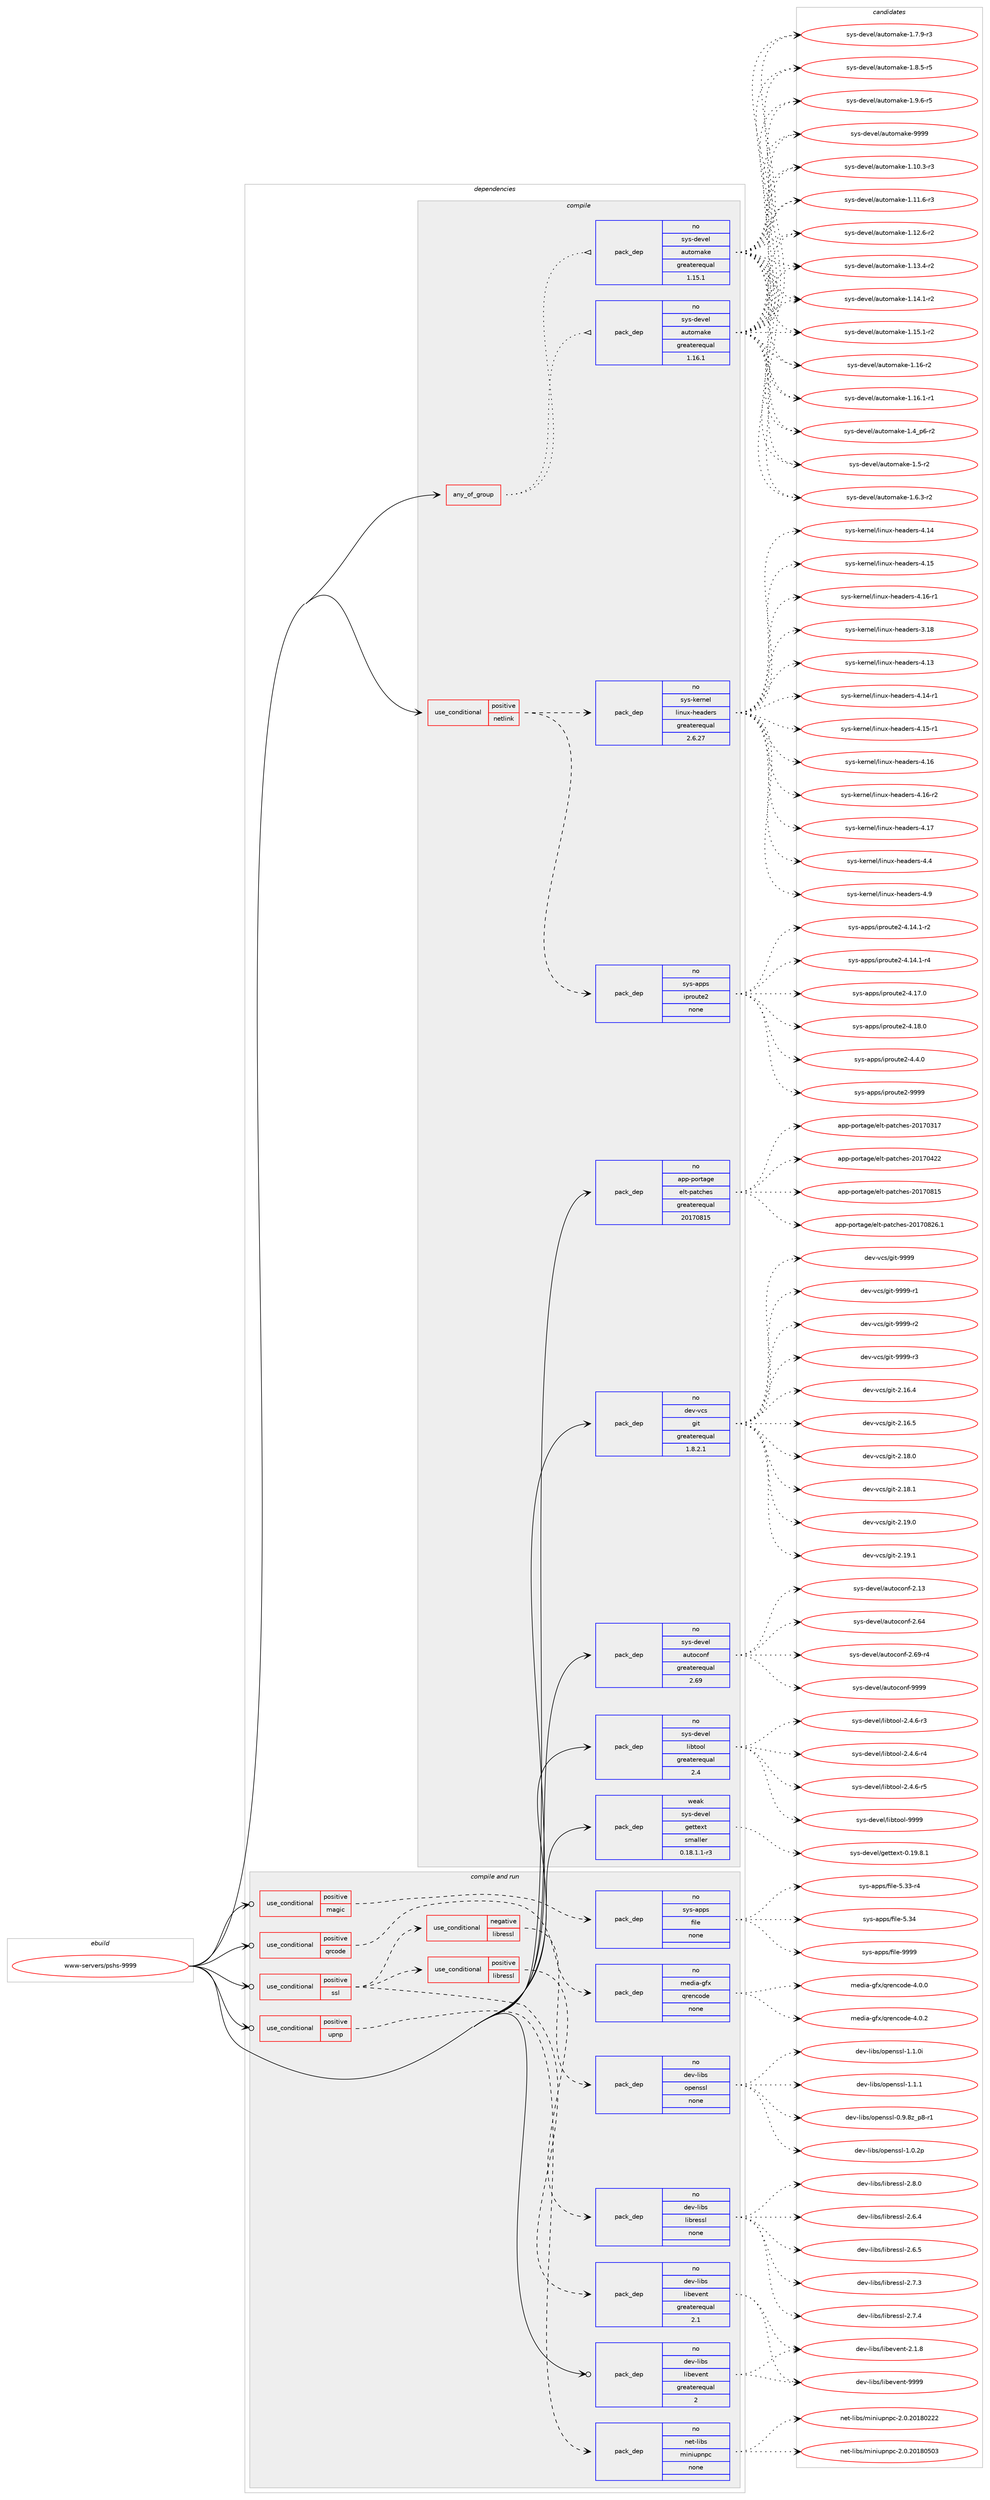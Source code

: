 digraph prolog {

# *************
# Graph options
# *************

newrank=true;
concentrate=true;
compound=true;
graph [rankdir=LR,fontname=Helvetica,fontsize=10,ranksep=1.5];#, ranksep=2.5, nodesep=0.2];
edge  [arrowhead=vee];
node  [fontname=Helvetica,fontsize=10];

# **********
# The ebuild
# **********

subgraph cluster_leftcol {
color=gray;
rank=same;
label=<<i>ebuild</i>>;
id [label="www-servers/pshs-9999", color=red, width=4, href="../www-servers/pshs-9999.svg"];
}

# ****************
# The dependencies
# ****************

subgraph cluster_midcol {
color=gray;
label=<<i>dependencies</i>>;
subgraph cluster_compile {
fillcolor="#eeeeee";
style=filled;
label=<<i>compile</i>>;
subgraph any252 {
dependency13086 [label=<<TABLE BORDER="0" CELLBORDER="1" CELLSPACING="0" CELLPADDING="4"><TR><TD CELLPADDING="10">any_of_group</TD></TR></TABLE>>, shape=none, color=red];subgraph pack9942 {
dependency13087 [label=<<TABLE BORDER="0" CELLBORDER="1" CELLSPACING="0" CELLPADDING="4" WIDTH="220"><TR><TD ROWSPAN="6" CELLPADDING="30">pack_dep</TD></TR><TR><TD WIDTH="110">no</TD></TR><TR><TD>sys-devel</TD></TR><TR><TD>automake</TD></TR><TR><TD>greaterequal</TD></TR><TR><TD>1.16.1</TD></TR></TABLE>>, shape=none, color=blue];
}
dependency13086:e -> dependency13087:w [weight=20,style="dotted",arrowhead="oinv"];
subgraph pack9943 {
dependency13088 [label=<<TABLE BORDER="0" CELLBORDER="1" CELLSPACING="0" CELLPADDING="4" WIDTH="220"><TR><TD ROWSPAN="6" CELLPADDING="30">pack_dep</TD></TR><TR><TD WIDTH="110">no</TD></TR><TR><TD>sys-devel</TD></TR><TR><TD>automake</TD></TR><TR><TD>greaterequal</TD></TR><TR><TD>1.15.1</TD></TR></TABLE>>, shape=none, color=blue];
}
dependency13086:e -> dependency13088:w [weight=20,style="dotted",arrowhead="oinv"];
}
id:e -> dependency13086:w [weight=20,style="solid",arrowhead="vee"];
subgraph cond2883 {
dependency13089 [label=<<TABLE BORDER="0" CELLBORDER="1" CELLSPACING="0" CELLPADDING="4"><TR><TD ROWSPAN="3" CELLPADDING="10">use_conditional</TD></TR><TR><TD>positive</TD></TR><TR><TD>netlink</TD></TR></TABLE>>, shape=none, color=red];
subgraph pack9944 {
dependency13090 [label=<<TABLE BORDER="0" CELLBORDER="1" CELLSPACING="0" CELLPADDING="4" WIDTH="220"><TR><TD ROWSPAN="6" CELLPADDING="30">pack_dep</TD></TR><TR><TD WIDTH="110">no</TD></TR><TR><TD>sys-apps</TD></TR><TR><TD>iproute2</TD></TR><TR><TD>none</TD></TR><TR><TD></TD></TR></TABLE>>, shape=none, color=blue];
}
dependency13089:e -> dependency13090:w [weight=20,style="dashed",arrowhead="vee"];
subgraph pack9945 {
dependency13091 [label=<<TABLE BORDER="0" CELLBORDER="1" CELLSPACING="0" CELLPADDING="4" WIDTH="220"><TR><TD ROWSPAN="6" CELLPADDING="30">pack_dep</TD></TR><TR><TD WIDTH="110">no</TD></TR><TR><TD>sys-kernel</TD></TR><TR><TD>linux-headers</TD></TR><TR><TD>greaterequal</TD></TR><TR><TD>2.6.27</TD></TR></TABLE>>, shape=none, color=blue];
}
dependency13089:e -> dependency13091:w [weight=20,style="dashed",arrowhead="vee"];
}
id:e -> dependency13089:w [weight=20,style="solid",arrowhead="vee"];
subgraph pack9946 {
dependency13092 [label=<<TABLE BORDER="0" CELLBORDER="1" CELLSPACING="0" CELLPADDING="4" WIDTH="220"><TR><TD ROWSPAN="6" CELLPADDING="30">pack_dep</TD></TR><TR><TD WIDTH="110">no</TD></TR><TR><TD>app-portage</TD></TR><TR><TD>elt-patches</TD></TR><TR><TD>greaterequal</TD></TR><TR><TD>20170815</TD></TR></TABLE>>, shape=none, color=blue];
}
id:e -> dependency13092:w [weight=20,style="solid",arrowhead="vee"];
subgraph pack9947 {
dependency13093 [label=<<TABLE BORDER="0" CELLBORDER="1" CELLSPACING="0" CELLPADDING="4" WIDTH="220"><TR><TD ROWSPAN="6" CELLPADDING="30">pack_dep</TD></TR><TR><TD WIDTH="110">no</TD></TR><TR><TD>dev-vcs</TD></TR><TR><TD>git</TD></TR><TR><TD>greaterequal</TD></TR><TR><TD>1.8.2.1</TD></TR></TABLE>>, shape=none, color=blue];
}
id:e -> dependency13093:w [weight=20,style="solid",arrowhead="vee"];
subgraph pack9948 {
dependency13094 [label=<<TABLE BORDER="0" CELLBORDER="1" CELLSPACING="0" CELLPADDING="4" WIDTH="220"><TR><TD ROWSPAN="6" CELLPADDING="30">pack_dep</TD></TR><TR><TD WIDTH="110">no</TD></TR><TR><TD>sys-devel</TD></TR><TR><TD>autoconf</TD></TR><TR><TD>greaterequal</TD></TR><TR><TD>2.69</TD></TR></TABLE>>, shape=none, color=blue];
}
id:e -> dependency13094:w [weight=20,style="solid",arrowhead="vee"];
subgraph pack9949 {
dependency13095 [label=<<TABLE BORDER="0" CELLBORDER="1" CELLSPACING="0" CELLPADDING="4" WIDTH="220"><TR><TD ROWSPAN="6" CELLPADDING="30">pack_dep</TD></TR><TR><TD WIDTH="110">no</TD></TR><TR><TD>sys-devel</TD></TR><TR><TD>libtool</TD></TR><TR><TD>greaterequal</TD></TR><TR><TD>2.4</TD></TR></TABLE>>, shape=none, color=blue];
}
id:e -> dependency13095:w [weight=20,style="solid",arrowhead="vee"];
subgraph pack9950 {
dependency13096 [label=<<TABLE BORDER="0" CELLBORDER="1" CELLSPACING="0" CELLPADDING="4" WIDTH="220"><TR><TD ROWSPAN="6" CELLPADDING="30">pack_dep</TD></TR><TR><TD WIDTH="110">weak</TD></TR><TR><TD>sys-devel</TD></TR><TR><TD>gettext</TD></TR><TR><TD>smaller</TD></TR><TR><TD>0.18.1.1-r3</TD></TR></TABLE>>, shape=none, color=blue];
}
id:e -> dependency13096:w [weight=20,style="solid",arrowhead="vee"];
}
subgraph cluster_compileandrun {
fillcolor="#eeeeee";
style=filled;
label=<<i>compile and run</i>>;
subgraph cond2884 {
dependency13097 [label=<<TABLE BORDER="0" CELLBORDER="1" CELLSPACING="0" CELLPADDING="4"><TR><TD ROWSPAN="3" CELLPADDING="10">use_conditional</TD></TR><TR><TD>positive</TD></TR><TR><TD>magic</TD></TR></TABLE>>, shape=none, color=red];
subgraph pack9951 {
dependency13098 [label=<<TABLE BORDER="0" CELLBORDER="1" CELLSPACING="0" CELLPADDING="4" WIDTH="220"><TR><TD ROWSPAN="6" CELLPADDING="30">pack_dep</TD></TR><TR><TD WIDTH="110">no</TD></TR><TR><TD>sys-apps</TD></TR><TR><TD>file</TD></TR><TR><TD>none</TD></TR><TR><TD></TD></TR></TABLE>>, shape=none, color=blue];
}
dependency13097:e -> dependency13098:w [weight=20,style="dashed",arrowhead="vee"];
}
id:e -> dependency13097:w [weight=20,style="solid",arrowhead="odotvee"];
subgraph cond2885 {
dependency13099 [label=<<TABLE BORDER="0" CELLBORDER="1" CELLSPACING="0" CELLPADDING="4"><TR><TD ROWSPAN="3" CELLPADDING="10">use_conditional</TD></TR><TR><TD>positive</TD></TR><TR><TD>qrcode</TD></TR></TABLE>>, shape=none, color=red];
subgraph pack9952 {
dependency13100 [label=<<TABLE BORDER="0" CELLBORDER="1" CELLSPACING="0" CELLPADDING="4" WIDTH="220"><TR><TD ROWSPAN="6" CELLPADDING="30">pack_dep</TD></TR><TR><TD WIDTH="110">no</TD></TR><TR><TD>media-gfx</TD></TR><TR><TD>qrencode</TD></TR><TR><TD>none</TD></TR><TR><TD></TD></TR></TABLE>>, shape=none, color=blue];
}
dependency13099:e -> dependency13100:w [weight=20,style="dashed",arrowhead="vee"];
}
id:e -> dependency13099:w [weight=20,style="solid",arrowhead="odotvee"];
subgraph cond2886 {
dependency13101 [label=<<TABLE BORDER="0" CELLBORDER="1" CELLSPACING="0" CELLPADDING="4"><TR><TD ROWSPAN="3" CELLPADDING="10">use_conditional</TD></TR><TR><TD>positive</TD></TR><TR><TD>ssl</TD></TR></TABLE>>, shape=none, color=red];
subgraph pack9953 {
dependency13102 [label=<<TABLE BORDER="0" CELLBORDER="1" CELLSPACING="0" CELLPADDING="4" WIDTH="220"><TR><TD ROWSPAN="6" CELLPADDING="30">pack_dep</TD></TR><TR><TD WIDTH="110">no</TD></TR><TR><TD>dev-libs</TD></TR><TR><TD>libevent</TD></TR><TR><TD>greaterequal</TD></TR><TR><TD>2.1</TD></TR></TABLE>>, shape=none, color=blue];
}
dependency13101:e -> dependency13102:w [weight=20,style="dashed",arrowhead="vee"];
subgraph cond2887 {
dependency13103 [label=<<TABLE BORDER="0" CELLBORDER="1" CELLSPACING="0" CELLPADDING="4"><TR><TD ROWSPAN="3" CELLPADDING="10">use_conditional</TD></TR><TR><TD>negative</TD></TR><TR><TD>libressl</TD></TR></TABLE>>, shape=none, color=red];
subgraph pack9954 {
dependency13104 [label=<<TABLE BORDER="0" CELLBORDER="1" CELLSPACING="0" CELLPADDING="4" WIDTH="220"><TR><TD ROWSPAN="6" CELLPADDING="30">pack_dep</TD></TR><TR><TD WIDTH="110">no</TD></TR><TR><TD>dev-libs</TD></TR><TR><TD>openssl</TD></TR><TR><TD>none</TD></TR><TR><TD></TD></TR></TABLE>>, shape=none, color=blue];
}
dependency13103:e -> dependency13104:w [weight=20,style="dashed",arrowhead="vee"];
}
dependency13101:e -> dependency13103:w [weight=20,style="dashed",arrowhead="vee"];
subgraph cond2888 {
dependency13105 [label=<<TABLE BORDER="0" CELLBORDER="1" CELLSPACING="0" CELLPADDING="4"><TR><TD ROWSPAN="3" CELLPADDING="10">use_conditional</TD></TR><TR><TD>positive</TD></TR><TR><TD>libressl</TD></TR></TABLE>>, shape=none, color=red];
subgraph pack9955 {
dependency13106 [label=<<TABLE BORDER="0" CELLBORDER="1" CELLSPACING="0" CELLPADDING="4" WIDTH="220"><TR><TD ROWSPAN="6" CELLPADDING="30">pack_dep</TD></TR><TR><TD WIDTH="110">no</TD></TR><TR><TD>dev-libs</TD></TR><TR><TD>libressl</TD></TR><TR><TD>none</TD></TR><TR><TD></TD></TR></TABLE>>, shape=none, color=blue];
}
dependency13105:e -> dependency13106:w [weight=20,style="dashed",arrowhead="vee"];
}
dependency13101:e -> dependency13105:w [weight=20,style="dashed",arrowhead="vee"];
}
id:e -> dependency13101:w [weight=20,style="solid",arrowhead="odotvee"];
subgraph cond2889 {
dependency13107 [label=<<TABLE BORDER="0" CELLBORDER="1" CELLSPACING="0" CELLPADDING="4"><TR><TD ROWSPAN="3" CELLPADDING="10">use_conditional</TD></TR><TR><TD>positive</TD></TR><TR><TD>upnp</TD></TR></TABLE>>, shape=none, color=red];
subgraph pack9956 {
dependency13108 [label=<<TABLE BORDER="0" CELLBORDER="1" CELLSPACING="0" CELLPADDING="4" WIDTH="220"><TR><TD ROWSPAN="6" CELLPADDING="30">pack_dep</TD></TR><TR><TD WIDTH="110">no</TD></TR><TR><TD>net-libs</TD></TR><TR><TD>miniupnpc</TD></TR><TR><TD>none</TD></TR><TR><TD></TD></TR></TABLE>>, shape=none, color=blue];
}
dependency13107:e -> dependency13108:w [weight=20,style="dashed",arrowhead="vee"];
}
id:e -> dependency13107:w [weight=20,style="solid",arrowhead="odotvee"];
subgraph pack9957 {
dependency13109 [label=<<TABLE BORDER="0" CELLBORDER="1" CELLSPACING="0" CELLPADDING="4" WIDTH="220"><TR><TD ROWSPAN="6" CELLPADDING="30">pack_dep</TD></TR><TR><TD WIDTH="110">no</TD></TR><TR><TD>dev-libs</TD></TR><TR><TD>libevent</TD></TR><TR><TD>greaterequal</TD></TR><TR><TD>2</TD></TR></TABLE>>, shape=none, color=blue];
}
id:e -> dependency13109:w [weight=20,style="solid",arrowhead="odotvee"];
}
subgraph cluster_run {
fillcolor="#eeeeee";
style=filled;
label=<<i>run</i>>;
}
}

# **************
# The candidates
# **************

subgraph cluster_choices {
rank=same;
color=gray;
label=<<i>candidates</i>>;

subgraph choice9942 {
color=black;
nodesep=1;
choice11512111545100101118101108479711711611110997107101454946494846514511451 [label="sys-devel/automake-1.10.3-r3", color=red, width=4,href="../sys-devel/automake-1.10.3-r3.svg"];
choice11512111545100101118101108479711711611110997107101454946494946544511451 [label="sys-devel/automake-1.11.6-r3", color=red, width=4,href="../sys-devel/automake-1.11.6-r3.svg"];
choice11512111545100101118101108479711711611110997107101454946495046544511450 [label="sys-devel/automake-1.12.6-r2", color=red, width=4,href="../sys-devel/automake-1.12.6-r2.svg"];
choice11512111545100101118101108479711711611110997107101454946495146524511450 [label="sys-devel/automake-1.13.4-r2", color=red, width=4,href="../sys-devel/automake-1.13.4-r2.svg"];
choice11512111545100101118101108479711711611110997107101454946495246494511450 [label="sys-devel/automake-1.14.1-r2", color=red, width=4,href="../sys-devel/automake-1.14.1-r2.svg"];
choice11512111545100101118101108479711711611110997107101454946495346494511450 [label="sys-devel/automake-1.15.1-r2", color=red, width=4,href="../sys-devel/automake-1.15.1-r2.svg"];
choice1151211154510010111810110847971171161111099710710145494649544511450 [label="sys-devel/automake-1.16-r2", color=red, width=4,href="../sys-devel/automake-1.16-r2.svg"];
choice11512111545100101118101108479711711611110997107101454946495446494511449 [label="sys-devel/automake-1.16.1-r1", color=red, width=4,href="../sys-devel/automake-1.16.1-r1.svg"];
choice115121115451001011181011084797117116111109971071014549465295112544511450 [label="sys-devel/automake-1.4_p6-r2", color=red, width=4,href="../sys-devel/automake-1.4_p6-r2.svg"];
choice11512111545100101118101108479711711611110997107101454946534511450 [label="sys-devel/automake-1.5-r2", color=red, width=4,href="../sys-devel/automake-1.5-r2.svg"];
choice115121115451001011181011084797117116111109971071014549465446514511450 [label="sys-devel/automake-1.6.3-r2", color=red, width=4,href="../sys-devel/automake-1.6.3-r2.svg"];
choice115121115451001011181011084797117116111109971071014549465546574511451 [label="sys-devel/automake-1.7.9-r3", color=red, width=4,href="../sys-devel/automake-1.7.9-r3.svg"];
choice115121115451001011181011084797117116111109971071014549465646534511453 [label="sys-devel/automake-1.8.5-r5", color=red, width=4,href="../sys-devel/automake-1.8.5-r5.svg"];
choice115121115451001011181011084797117116111109971071014549465746544511453 [label="sys-devel/automake-1.9.6-r5", color=red, width=4,href="../sys-devel/automake-1.9.6-r5.svg"];
choice115121115451001011181011084797117116111109971071014557575757 [label="sys-devel/automake-9999", color=red, width=4,href="../sys-devel/automake-9999.svg"];
dependency13087:e -> choice11512111545100101118101108479711711611110997107101454946494846514511451:w [style=dotted,weight="100"];
dependency13087:e -> choice11512111545100101118101108479711711611110997107101454946494946544511451:w [style=dotted,weight="100"];
dependency13087:e -> choice11512111545100101118101108479711711611110997107101454946495046544511450:w [style=dotted,weight="100"];
dependency13087:e -> choice11512111545100101118101108479711711611110997107101454946495146524511450:w [style=dotted,weight="100"];
dependency13087:e -> choice11512111545100101118101108479711711611110997107101454946495246494511450:w [style=dotted,weight="100"];
dependency13087:e -> choice11512111545100101118101108479711711611110997107101454946495346494511450:w [style=dotted,weight="100"];
dependency13087:e -> choice1151211154510010111810110847971171161111099710710145494649544511450:w [style=dotted,weight="100"];
dependency13087:e -> choice11512111545100101118101108479711711611110997107101454946495446494511449:w [style=dotted,weight="100"];
dependency13087:e -> choice115121115451001011181011084797117116111109971071014549465295112544511450:w [style=dotted,weight="100"];
dependency13087:e -> choice11512111545100101118101108479711711611110997107101454946534511450:w [style=dotted,weight="100"];
dependency13087:e -> choice115121115451001011181011084797117116111109971071014549465446514511450:w [style=dotted,weight="100"];
dependency13087:e -> choice115121115451001011181011084797117116111109971071014549465546574511451:w [style=dotted,weight="100"];
dependency13087:e -> choice115121115451001011181011084797117116111109971071014549465646534511453:w [style=dotted,weight="100"];
dependency13087:e -> choice115121115451001011181011084797117116111109971071014549465746544511453:w [style=dotted,weight="100"];
dependency13087:e -> choice115121115451001011181011084797117116111109971071014557575757:w [style=dotted,weight="100"];
}
subgraph choice9943 {
color=black;
nodesep=1;
choice11512111545100101118101108479711711611110997107101454946494846514511451 [label="sys-devel/automake-1.10.3-r3", color=red, width=4,href="../sys-devel/automake-1.10.3-r3.svg"];
choice11512111545100101118101108479711711611110997107101454946494946544511451 [label="sys-devel/automake-1.11.6-r3", color=red, width=4,href="../sys-devel/automake-1.11.6-r3.svg"];
choice11512111545100101118101108479711711611110997107101454946495046544511450 [label="sys-devel/automake-1.12.6-r2", color=red, width=4,href="../sys-devel/automake-1.12.6-r2.svg"];
choice11512111545100101118101108479711711611110997107101454946495146524511450 [label="sys-devel/automake-1.13.4-r2", color=red, width=4,href="../sys-devel/automake-1.13.4-r2.svg"];
choice11512111545100101118101108479711711611110997107101454946495246494511450 [label="sys-devel/automake-1.14.1-r2", color=red, width=4,href="../sys-devel/automake-1.14.1-r2.svg"];
choice11512111545100101118101108479711711611110997107101454946495346494511450 [label="sys-devel/automake-1.15.1-r2", color=red, width=4,href="../sys-devel/automake-1.15.1-r2.svg"];
choice1151211154510010111810110847971171161111099710710145494649544511450 [label="sys-devel/automake-1.16-r2", color=red, width=4,href="../sys-devel/automake-1.16-r2.svg"];
choice11512111545100101118101108479711711611110997107101454946495446494511449 [label="sys-devel/automake-1.16.1-r1", color=red, width=4,href="../sys-devel/automake-1.16.1-r1.svg"];
choice115121115451001011181011084797117116111109971071014549465295112544511450 [label="sys-devel/automake-1.4_p6-r2", color=red, width=4,href="../sys-devel/automake-1.4_p6-r2.svg"];
choice11512111545100101118101108479711711611110997107101454946534511450 [label="sys-devel/automake-1.5-r2", color=red, width=4,href="../sys-devel/automake-1.5-r2.svg"];
choice115121115451001011181011084797117116111109971071014549465446514511450 [label="sys-devel/automake-1.6.3-r2", color=red, width=4,href="../sys-devel/automake-1.6.3-r2.svg"];
choice115121115451001011181011084797117116111109971071014549465546574511451 [label="sys-devel/automake-1.7.9-r3", color=red, width=4,href="../sys-devel/automake-1.7.9-r3.svg"];
choice115121115451001011181011084797117116111109971071014549465646534511453 [label="sys-devel/automake-1.8.5-r5", color=red, width=4,href="../sys-devel/automake-1.8.5-r5.svg"];
choice115121115451001011181011084797117116111109971071014549465746544511453 [label="sys-devel/automake-1.9.6-r5", color=red, width=4,href="../sys-devel/automake-1.9.6-r5.svg"];
choice115121115451001011181011084797117116111109971071014557575757 [label="sys-devel/automake-9999", color=red, width=4,href="../sys-devel/automake-9999.svg"];
dependency13088:e -> choice11512111545100101118101108479711711611110997107101454946494846514511451:w [style=dotted,weight="100"];
dependency13088:e -> choice11512111545100101118101108479711711611110997107101454946494946544511451:w [style=dotted,weight="100"];
dependency13088:e -> choice11512111545100101118101108479711711611110997107101454946495046544511450:w [style=dotted,weight="100"];
dependency13088:e -> choice11512111545100101118101108479711711611110997107101454946495146524511450:w [style=dotted,weight="100"];
dependency13088:e -> choice11512111545100101118101108479711711611110997107101454946495246494511450:w [style=dotted,weight="100"];
dependency13088:e -> choice11512111545100101118101108479711711611110997107101454946495346494511450:w [style=dotted,weight="100"];
dependency13088:e -> choice1151211154510010111810110847971171161111099710710145494649544511450:w [style=dotted,weight="100"];
dependency13088:e -> choice11512111545100101118101108479711711611110997107101454946495446494511449:w [style=dotted,weight="100"];
dependency13088:e -> choice115121115451001011181011084797117116111109971071014549465295112544511450:w [style=dotted,weight="100"];
dependency13088:e -> choice11512111545100101118101108479711711611110997107101454946534511450:w [style=dotted,weight="100"];
dependency13088:e -> choice115121115451001011181011084797117116111109971071014549465446514511450:w [style=dotted,weight="100"];
dependency13088:e -> choice115121115451001011181011084797117116111109971071014549465546574511451:w [style=dotted,weight="100"];
dependency13088:e -> choice115121115451001011181011084797117116111109971071014549465646534511453:w [style=dotted,weight="100"];
dependency13088:e -> choice115121115451001011181011084797117116111109971071014549465746544511453:w [style=dotted,weight="100"];
dependency13088:e -> choice115121115451001011181011084797117116111109971071014557575757:w [style=dotted,weight="100"];
}
subgraph choice9944 {
color=black;
nodesep=1;
choice11512111545971121121154710511211411111711610150455246495246494511450 [label="sys-apps/iproute2-4.14.1-r2", color=red, width=4,href="../sys-apps/iproute2-4.14.1-r2.svg"];
choice11512111545971121121154710511211411111711610150455246495246494511452 [label="sys-apps/iproute2-4.14.1-r4", color=red, width=4,href="../sys-apps/iproute2-4.14.1-r4.svg"];
choice1151211154597112112115471051121141111171161015045524649554648 [label="sys-apps/iproute2-4.17.0", color=red, width=4,href="../sys-apps/iproute2-4.17.0.svg"];
choice1151211154597112112115471051121141111171161015045524649564648 [label="sys-apps/iproute2-4.18.0", color=red, width=4,href="../sys-apps/iproute2-4.18.0.svg"];
choice11512111545971121121154710511211411111711610150455246524648 [label="sys-apps/iproute2-4.4.0", color=red, width=4,href="../sys-apps/iproute2-4.4.0.svg"];
choice115121115459711211211547105112114111117116101504557575757 [label="sys-apps/iproute2-9999", color=red, width=4,href="../sys-apps/iproute2-9999.svg"];
dependency13090:e -> choice11512111545971121121154710511211411111711610150455246495246494511450:w [style=dotted,weight="100"];
dependency13090:e -> choice11512111545971121121154710511211411111711610150455246495246494511452:w [style=dotted,weight="100"];
dependency13090:e -> choice1151211154597112112115471051121141111171161015045524649554648:w [style=dotted,weight="100"];
dependency13090:e -> choice1151211154597112112115471051121141111171161015045524649564648:w [style=dotted,weight="100"];
dependency13090:e -> choice11512111545971121121154710511211411111711610150455246524648:w [style=dotted,weight="100"];
dependency13090:e -> choice115121115459711211211547105112114111117116101504557575757:w [style=dotted,weight="100"];
}
subgraph choice9945 {
color=black;
nodesep=1;
choice115121115451071011141101011084710810511011712045104101971001011141154552464952 [label="sys-kernel/linux-headers-4.14", color=red, width=4,href="../sys-kernel/linux-headers-4.14.svg"];
choice115121115451071011141101011084710810511011712045104101971001011141154552464953 [label="sys-kernel/linux-headers-4.15", color=red, width=4,href="../sys-kernel/linux-headers-4.15.svg"];
choice1151211154510710111411010110847108105110117120451041019710010111411545524649544511449 [label="sys-kernel/linux-headers-4.16-r1", color=red, width=4,href="../sys-kernel/linux-headers-4.16-r1.svg"];
choice115121115451071011141101011084710810511011712045104101971001011141154551464956 [label="sys-kernel/linux-headers-3.18", color=red, width=4,href="../sys-kernel/linux-headers-3.18.svg"];
choice115121115451071011141101011084710810511011712045104101971001011141154552464951 [label="sys-kernel/linux-headers-4.13", color=red, width=4,href="../sys-kernel/linux-headers-4.13.svg"];
choice1151211154510710111411010110847108105110117120451041019710010111411545524649524511449 [label="sys-kernel/linux-headers-4.14-r1", color=red, width=4,href="../sys-kernel/linux-headers-4.14-r1.svg"];
choice1151211154510710111411010110847108105110117120451041019710010111411545524649534511449 [label="sys-kernel/linux-headers-4.15-r1", color=red, width=4,href="../sys-kernel/linux-headers-4.15-r1.svg"];
choice115121115451071011141101011084710810511011712045104101971001011141154552464954 [label="sys-kernel/linux-headers-4.16", color=red, width=4,href="../sys-kernel/linux-headers-4.16.svg"];
choice1151211154510710111411010110847108105110117120451041019710010111411545524649544511450 [label="sys-kernel/linux-headers-4.16-r2", color=red, width=4,href="../sys-kernel/linux-headers-4.16-r2.svg"];
choice115121115451071011141101011084710810511011712045104101971001011141154552464955 [label="sys-kernel/linux-headers-4.17", color=red, width=4,href="../sys-kernel/linux-headers-4.17.svg"];
choice1151211154510710111411010110847108105110117120451041019710010111411545524652 [label="sys-kernel/linux-headers-4.4", color=red, width=4,href="../sys-kernel/linux-headers-4.4.svg"];
choice1151211154510710111411010110847108105110117120451041019710010111411545524657 [label="sys-kernel/linux-headers-4.9", color=red, width=4,href="../sys-kernel/linux-headers-4.9.svg"];
dependency13091:e -> choice115121115451071011141101011084710810511011712045104101971001011141154552464952:w [style=dotted,weight="100"];
dependency13091:e -> choice115121115451071011141101011084710810511011712045104101971001011141154552464953:w [style=dotted,weight="100"];
dependency13091:e -> choice1151211154510710111411010110847108105110117120451041019710010111411545524649544511449:w [style=dotted,weight="100"];
dependency13091:e -> choice115121115451071011141101011084710810511011712045104101971001011141154551464956:w [style=dotted,weight="100"];
dependency13091:e -> choice115121115451071011141101011084710810511011712045104101971001011141154552464951:w [style=dotted,weight="100"];
dependency13091:e -> choice1151211154510710111411010110847108105110117120451041019710010111411545524649524511449:w [style=dotted,weight="100"];
dependency13091:e -> choice1151211154510710111411010110847108105110117120451041019710010111411545524649534511449:w [style=dotted,weight="100"];
dependency13091:e -> choice115121115451071011141101011084710810511011712045104101971001011141154552464954:w [style=dotted,weight="100"];
dependency13091:e -> choice1151211154510710111411010110847108105110117120451041019710010111411545524649544511450:w [style=dotted,weight="100"];
dependency13091:e -> choice115121115451071011141101011084710810511011712045104101971001011141154552464955:w [style=dotted,weight="100"];
dependency13091:e -> choice1151211154510710111411010110847108105110117120451041019710010111411545524652:w [style=dotted,weight="100"];
dependency13091:e -> choice1151211154510710111411010110847108105110117120451041019710010111411545524657:w [style=dotted,weight="100"];
}
subgraph choice9946 {
color=black;
nodesep=1;
choice97112112451121111141169710310147101108116451129711699104101115455048495548514955 [label="app-portage/elt-patches-20170317", color=red, width=4,href="../app-portage/elt-patches-20170317.svg"];
choice97112112451121111141169710310147101108116451129711699104101115455048495548525050 [label="app-portage/elt-patches-20170422", color=red, width=4,href="../app-portage/elt-patches-20170422.svg"];
choice97112112451121111141169710310147101108116451129711699104101115455048495548564953 [label="app-portage/elt-patches-20170815", color=red, width=4,href="../app-portage/elt-patches-20170815.svg"];
choice971121124511211111411697103101471011081164511297116991041011154550484955485650544649 [label="app-portage/elt-patches-20170826.1", color=red, width=4,href="../app-portage/elt-patches-20170826.1.svg"];
dependency13092:e -> choice97112112451121111141169710310147101108116451129711699104101115455048495548514955:w [style=dotted,weight="100"];
dependency13092:e -> choice97112112451121111141169710310147101108116451129711699104101115455048495548525050:w [style=dotted,weight="100"];
dependency13092:e -> choice97112112451121111141169710310147101108116451129711699104101115455048495548564953:w [style=dotted,weight="100"];
dependency13092:e -> choice971121124511211111411697103101471011081164511297116991041011154550484955485650544649:w [style=dotted,weight="100"];
}
subgraph choice9947 {
color=black;
nodesep=1;
choice10010111845118991154710310511645504649544652 [label="dev-vcs/git-2.16.4", color=red, width=4,href="../dev-vcs/git-2.16.4.svg"];
choice10010111845118991154710310511645504649544653 [label="dev-vcs/git-2.16.5", color=red, width=4,href="../dev-vcs/git-2.16.5.svg"];
choice10010111845118991154710310511645504649564648 [label="dev-vcs/git-2.18.0", color=red, width=4,href="../dev-vcs/git-2.18.0.svg"];
choice10010111845118991154710310511645504649564649 [label="dev-vcs/git-2.18.1", color=red, width=4,href="../dev-vcs/git-2.18.1.svg"];
choice10010111845118991154710310511645504649574648 [label="dev-vcs/git-2.19.0", color=red, width=4,href="../dev-vcs/git-2.19.0.svg"];
choice10010111845118991154710310511645504649574649 [label="dev-vcs/git-2.19.1", color=red, width=4,href="../dev-vcs/git-2.19.1.svg"];
choice1001011184511899115471031051164557575757 [label="dev-vcs/git-9999", color=red, width=4,href="../dev-vcs/git-9999.svg"];
choice10010111845118991154710310511645575757574511449 [label="dev-vcs/git-9999-r1", color=red, width=4,href="../dev-vcs/git-9999-r1.svg"];
choice10010111845118991154710310511645575757574511450 [label="dev-vcs/git-9999-r2", color=red, width=4,href="../dev-vcs/git-9999-r2.svg"];
choice10010111845118991154710310511645575757574511451 [label="dev-vcs/git-9999-r3", color=red, width=4,href="../dev-vcs/git-9999-r3.svg"];
dependency13093:e -> choice10010111845118991154710310511645504649544652:w [style=dotted,weight="100"];
dependency13093:e -> choice10010111845118991154710310511645504649544653:w [style=dotted,weight="100"];
dependency13093:e -> choice10010111845118991154710310511645504649564648:w [style=dotted,weight="100"];
dependency13093:e -> choice10010111845118991154710310511645504649564649:w [style=dotted,weight="100"];
dependency13093:e -> choice10010111845118991154710310511645504649574648:w [style=dotted,weight="100"];
dependency13093:e -> choice10010111845118991154710310511645504649574649:w [style=dotted,weight="100"];
dependency13093:e -> choice1001011184511899115471031051164557575757:w [style=dotted,weight="100"];
dependency13093:e -> choice10010111845118991154710310511645575757574511449:w [style=dotted,weight="100"];
dependency13093:e -> choice10010111845118991154710310511645575757574511450:w [style=dotted,weight="100"];
dependency13093:e -> choice10010111845118991154710310511645575757574511451:w [style=dotted,weight="100"];
}
subgraph choice9948 {
color=black;
nodesep=1;
choice115121115451001011181011084797117116111991111101024550464951 [label="sys-devel/autoconf-2.13", color=red, width=4,href="../sys-devel/autoconf-2.13.svg"];
choice115121115451001011181011084797117116111991111101024550465452 [label="sys-devel/autoconf-2.64", color=red, width=4,href="../sys-devel/autoconf-2.64.svg"];
choice1151211154510010111810110847971171161119911111010245504654574511452 [label="sys-devel/autoconf-2.69-r4", color=red, width=4,href="../sys-devel/autoconf-2.69-r4.svg"];
choice115121115451001011181011084797117116111991111101024557575757 [label="sys-devel/autoconf-9999", color=red, width=4,href="../sys-devel/autoconf-9999.svg"];
dependency13094:e -> choice115121115451001011181011084797117116111991111101024550464951:w [style=dotted,weight="100"];
dependency13094:e -> choice115121115451001011181011084797117116111991111101024550465452:w [style=dotted,weight="100"];
dependency13094:e -> choice1151211154510010111810110847971171161119911111010245504654574511452:w [style=dotted,weight="100"];
dependency13094:e -> choice115121115451001011181011084797117116111991111101024557575757:w [style=dotted,weight="100"];
}
subgraph choice9949 {
color=black;
nodesep=1;
choice1151211154510010111810110847108105981161111111084550465246544511451 [label="sys-devel/libtool-2.4.6-r3", color=red, width=4,href="../sys-devel/libtool-2.4.6-r3.svg"];
choice1151211154510010111810110847108105981161111111084550465246544511452 [label="sys-devel/libtool-2.4.6-r4", color=red, width=4,href="../sys-devel/libtool-2.4.6-r4.svg"];
choice1151211154510010111810110847108105981161111111084550465246544511453 [label="sys-devel/libtool-2.4.6-r5", color=red, width=4,href="../sys-devel/libtool-2.4.6-r5.svg"];
choice1151211154510010111810110847108105981161111111084557575757 [label="sys-devel/libtool-9999", color=red, width=4,href="../sys-devel/libtool-9999.svg"];
dependency13095:e -> choice1151211154510010111810110847108105981161111111084550465246544511451:w [style=dotted,weight="100"];
dependency13095:e -> choice1151211154510010111810110847108105981161111111084550465246544511452:w [style=dotted,weight="100"];
dependency13095:e -> choice1151211154510010111810110847108105981161111111084550465246544511453:w [style=dotted,weight="100"];
dependency13095:e -> choice1151211154510010111810110847108105981161111111084557575757:w [style=dotted,weight="100"];
}
subgraph choice9950 {
color=black;
nodesep=1;
choice1151211154510010111810110847103101116116101120116454846495746564649 [label="sys-devel/gettext-0.19.8.1", color=red, width=4,href="../sys-devel/gettext-0.19.8.1.svg"];
dependency13096:e -> choice1151211154510010111810110847103101116116101120116454846495746564649:w [style=dotted,weight="100"];
}
subgraph choice9951 {
color=black;
nodesep=1;
choice11512111545971121121154710210510810145534651514511452 [label="sys-apps/file-5.33-r4", color=red, width=4,href="../sys-apps/file-5.33-r4.svg"];
choice1151211154597112112115471021051081014553465152 [label="sys-apps/file-5.34", color=red, width=4,href="../sys-apps/file-5.34.svg"];
choice1151211154597112112115471021051081014557575757 [label="sys-apps/file-9999", color=red, width=4,href="../sys-apps/file-9999.svg"];
dependency13098:e -> choice11512111545971121121154710210510810145534651514511452:w [style=dotted,weight="100"];
dependency13098:e -> choice1151211154597112112115471021051081014553465152:w [style=dotted,weight="100"];
dependency13098:e -> choice1151211154597112112115471021051081014557575757:w [style=dotted,weight="100"];
}
subgraph choice9952 {
color=black;
nodesep=1;
choice10910110010597451031021204711311410111099111100101455246484648 [label="media-gfx/qrencode-4.0.0", color=red, width=4,href="../media-gfx/qrencode-4.0.0.svg"];
choice10910110010597451031021204711311410111099111100101455246484650 [label="media-gfx/qrencode-4.0.2", color=red, width=4,href="../media-gfx/qrencode-4.0.2.svg"];
dependency13100:e -> choice10910110010597451031021204711311410111099111100101455246484648:w [style=dotted,weight="100"];
dependency13100:e -> choice10910110010597451031021204711311410111099111100101455246484650:w [style=dotted,weight="100"];
}
subgraph choice9953 {
color=black;
nodesep=1;
choice10010111845108105981154710810598101118101110116455046494656 [label="dev-libs/libevent-2.1.8", color=red, width=4,href="../dev-libs/libevent-2.1.8.svg"];
choice100101118451081059811547108105981011181011101164557575757 [label="dev-libs/libevent-9999", color=red, width=4,href="../dev-libs/libevent-9999.svg"];
dependency13102:e -> choice10010111845108105981154710810598101118101110116455046494656:w [style=dotted,weight="100"];
dependency13102:e -> choice100101118451081059811547108105981011181011101164557575757:w [style=dotted,weight="100"];
}
subgraph choice9954 {
color=black;
nodesep=1;
choice10010111845108105981154711111210111011511510845484657465612295112564511449 [label="dev-libs/openssl-0.9.8z_p8-r1", color=red, width=4,href="../dev-libs/openssl-0.9.8z_p8-r1.svg"];
choice100101118451081059811547111112101110115115108454946484650112 [label="dev-libs/openssl-1.0.2p", color=red, width=4,href="../dev-libs/openssl-1.0.2p.svg"];
choice100101118451081059811547111112101110115115108454946494648105 [label="dev-libs/openssl-1.1.0i", color=red, width=4,href="../dev-libs/openssl-1.1.0i.svg"];
choice100101118451081059811547111112101110115115108454946494649 [label="dev-libs/openssl-1.1.1", color=red, width=4,href="../dev-libs/openssl-1.1.1.svg"];
dependency13104:e -> choice10010111845108105981154711111210111011511510845484657465612295112564511449:w [style=dotted,weight="100"];
dependency13104:e -> choice100101118451081059811547111112101110115115108454946484650112:w [style=dotted,weight="100"];
dependency13104:e -> choice100101118451081059811547111112101110115115108454946494648105:w [style=dotted,weight="100"];
dependency13104:e -> choice100101118451081059811547111112101110115115108454946494649:w [style=dotted,weight="100"];
}
subgraph choice9955 {
color=black;
nodesep=1;
choice10010111845108105981154710810598114101115115108455046544652 [label="dev-libs/libressl-2.6.4", color=red, width=4,href="../dev-libs/libressl-2.6.4.svg"];
choice10010111845108105981154710810598114101115115108455046544653 [label="dev-libs/libressl-2.6.5", color=red, width=4,href="../dev-libs/libressl-2.6.5.svg"];
choice10010111845108105981154710810598114101115115108455046554651 [label="dev-libs/libressl-2.7.3", color=red, width=4,href="../dev-libs/libressl-2.7.3.svg"];
choice10010111845108105981154710810598114101115115108455046554652 [label="dev-libs/libressl-2.7.4", color=red, width=4,href="../dev-libs/libressl-2.7.4.svg"];
choice10010111845108105981154710810598114101115115108455046564648 [label="dev-libs/libressl-2.8.0", color=red, width=4,href="../dev-libs/libressl-2.8.0.svg"];
dependency13106:e -> choice10010111845108105981154710810598114101115115108455046544652:w [style=dotted,weight="100"];
dependency13106:e -> choice10010111845108105981154710810598114101115115108455046544653:w [style=dotted,weight="100"];
dependency13106:e -> choice10010111845108105981154710810598114101115115108455046554651:w [style=dotted,weight="100"];
dependency13106:e -> choice10010111845108105981154710810598114101115115108455046554652:w [style=dotted,weight="100"];
dependency13106:e -> choice10010111845108105981154710810598114101115115108455046564648:w [style=dotted,weight="100"];
}
subgraph choice9956 {
color=black;
nodesep=1;
choice1101011164510810598115471091051101051171121101129945504648465048495648505050 [label="net-libs/miniupnpc-2.0.20180222", color=red, width=4,href="../net-libs/miniupnpc-2.0.20180222.svg"];
choice1101011164510810598115471091051101051171121101129945504648465048495648534851 [label="net-libs/miniupnpc-2.0.20180503", color=red, width=4,href="../net-libs/miniupnpc-2.0.20180503.svg"];
dependency13108:e -> choice1101011164510810598115471091051101051171121101129945504648465048495648505050:w [style=dotted,weight="100"];
dependency13108:e -> choice1101011164510810598115471091051101051171121101129945504648465048495648534851:w [style=dotted,weight="100"];
}
subgraph choice9957 {
color=black;
nodesep=1;
choice10010111845108105981154710810598101118101110116455046494656 [label="dev-libs/libevent-2.1.8", color=red, width=4,href="../dev-libs/libevent-2.1.8.svg"];
choice100101118451081059811547108105981011181011101164557575757 [label="dev-libs/libevent-9999", color=red, width=4,href="../dev-libs/libevent-9999.svg"];
dependency13109:e -> choice10010111845108105981154710810598101118101110116455046494656:w [style=dotted,weight="100"];
dependency13109:e -> choice100101118451081059811547108105981011181011101164557575757:w [style=dotted,weight="100"];
}
}

}
